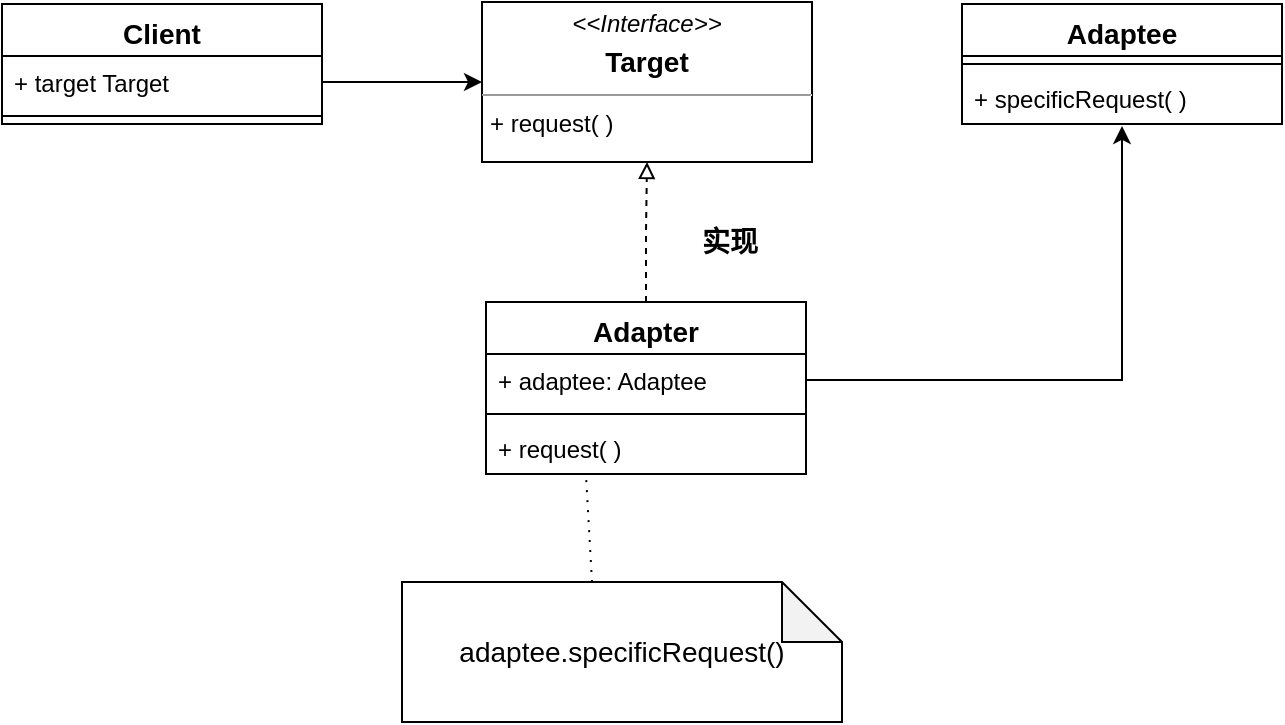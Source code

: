 <mxfile version="15.2.7" type="device"><diagram id="6-2NxLTowSwQEmtmyE0q" name="第 1 页"><mxGraphModel dx="1422" dy="822" grid="1" gridSize="10" guides="1" tooltips="1" connect="1" arrows="1" fold="1" page="1" pageScale="1" pageWidth="827" pageHeight="1169" math="0" shadow="0"><root><mxCell id="0"/><mxCell id="1" parent="0"/><mxCell id="G83sHaLXmRT7DOWBuWum-2" value="Adaptee" style="swimlane;fontStyle=1;align=center;verticalAlign=top;childLayout=stackLayout;horizontal=1;startSize=26;horizontalStack=0;resizeParent=1;resizeParentMax=0;resizeLast=0;collapsible=1;marginBottom=0;fontSize=14;" vertex="1" parent="1"><mxGeometry x="550" y="51" width="160" height="60" as="geometry"/></mxCell><mxCell id="G83sHaLXmRT7DOWBuWum-4" value="" style="line;strokeWidth=1;fillColor=none;align=left;verticalAlign=middle;spacingTop=-1;spacingLeft=3;spacingRight=3;rotatable=0;labelPosition=right;points=[];portConstraint=eastwest;" vertex="1" parent="G83sHaLXmRT7DOWBuWum-2"><mxGeometry y="26" width="160" height="8" as="geometry"/></mxCell><mxCell id="G83sHaLXmRT7DOWBuWum-5" value="+ specificRequest( )" style="text;strokeColor=none;fillColor=none;align=left;verticalAlign=top;spacingLeft=4;spacingRight=4;overflow=hidden;rotatable=0;points=[[0,0.5],[1,0.5]];portConstraint=eastwest;" vertex="1" parent="G83sHaLXmRT7DOWBuWum-2"><mxGeometry y="34" width="160" height="26" as="geometry"/></mxCell><mxCell id="G83sHaLXmRT7DOWBuWum-13" value="Adapter" style="swimlane;fontStyle=1;align=center;verticalAlign=top;childLayout=stackLayout;horizontal=1;startSize=26;horizontalStack=0;resizeParent=1;resizeParentMax=0;resizeLast=0;collapsible=1;marginBottom=0;fontSize=14;" vertex="1" parent="1"><mxGeometry x="312" y="200" width="160" height="86" as="geometry"/></mxCell><mxCell id="G83sHaLXmRT7DOWBuWum-16" value="+ adaptee: Adaptee" style="text;strokeColor=none;fillColor=none;align=left;verticalAlign=top;spacingLeft=4;spacingRight=4;overflow=hidden;rotatable=0;points=[[0,0.5],[1,0.5]];portConstraint=eastwest;" vertex="1" parent="G83sHaLXmRT7DOWBuWum-13"><mxGeometry y="26" width="160" height="26" as="geometry"/></mxCell><mxCell id="G83sHaLXmRT7DOWBuWum-14" value="" style="line;strokeWidth=1;fillColor=none;align=left;verticalAlign=middle;spacingTop=-1;spacingLeft=3;spacingRight=3;rotatable=0;labelPosition=right;points=[];portConstraint=eastwest;" vertex="1" parent="G83sHaLXmRT7DOWBuWum-13"><mxGeometry y="52" width="160" height="8" as="geometry"/></mxCell><mxCell id="G83sHaLXmRT7DOWBuWum-17" value="+ request( )" style="text;strokeColor=none;fillColor=none;align=left;verticalAlign=top;spacingLeft=4;spacingRight=4;overflow=hidden;rotatable=0;points=[[0,0.5],[1,0.5]];portConstraint=eastwest;" vertex="1" parent="G83sHaLXmRT7DOWBuWum-13"><mxGeometry y="60" width="160" height="26" as="geometry"/></mxCell><mxCell id="G83sHaLXmRT7DOWBuWum-22" value="&lt;span style=&quot;text-align: left&quot;&gt;adaptee.specificRequest()&lt;/span&gt;" style="shape=note;whiteSpace=wrap;html=1;backgroundOutline=1;darkOpacity=0.05;fontSize=14;" vertex="1" parent="1"><mxGeometry x="270" y="340" width="220" height="70" as="geometry"/></mxCell><mxCell id="G83sHaLXmRT7DOWBuWum-24" value="" style="endArrow=none;html=1;dashed=1;dashPattern=1 4;fontSize=14;entryX=0.313;entryY=1.077;entryDx=0;entryDy=0;entryPerimeter=0;exitX=0;exitY=0;exitDx=95;exitDy=0;exitPerimeter=0;" edge="1" parent="1" source="G83sHaLXmRT7DOWBuWum-22" target="G83sHaLXmRT7DOWBuWum-17"><mxGeometry width="50" height="50" relative="1" as="geometry"><mxPoint x="260" y="409" as="sourcePoint"/><mxPoint x="330" y="340" as="targetPoint"/></mxGeometry></mxCell><mxCell id="G83sHaLXmRT7DOWBuWum-31" value="&lt;p style=&quot;margin: 0px ; margin-top: 4px ; text-align: center&quot;&gt;&lt;i&gt;&amp;lt;&amp;lt;Interface&amp;gt;&amp;gt;&lt;/i&gt;&lt;/p&gt;&lt;p style=&quot;margin: 4px 0px 0px ; text-align: center ; font-size: 14px&quot;&gt;&lt;b&gt;&lt;font style=&quot;font-size: 14px&quot;&gt;Target&lt;/font&gt;&lt;/b&gt;&lt;/p&gt;&lt;hr size=&quot;1&quot; style=&quot;font-size: 14px&quot;&gt;&lt;p style=&quot;margin: 0px ; margin-left: 4px&quot;&gt;&lt;/p&gt;&lt;p style=&quot;margin: 0px ; margin-left: 4px&quot;&gt;+ request( )&lt;/p&gt;" style="verticalAlign=top;align=left;overflow=fill;fontSize=12;fontFamily=Helvetica;html=1;" vertex="1" parent="1"><mxGeometry x="310" y="50" width="165" height="80" as="geometry"/></mxCell><mxCell id="G83sHaLXmRT7DOWBuWum-32" style="edgeStyle=orthogonalEdgeStyle;rounded=0;orthogonalLoop=1;jettySize=auto;html=1;exitX=0.5;exitY=0;exitDx=0;exitDy=0;entryX=0.5;entryY=1;entryDx=0;entryDy=0;fontSize=14;endArrow=block;endFill=0;dashed=1;" edge="1" parent="1" source="G83sHaLXmRT7DOWBuWum-13" target="G83sHaLXmRT7DOWBuWum-31"><mxGeometry relative="1" as="geometry"/></mxCell><mxCell id="G83sHaLXmRT7DOWBuWum-33" value="&lt;b&gt;实现&lt;/b&gt;" style="text;html=1;strokeColor=none;fillColor=none;align=center;verticalAlign=middle;whiteSpace=wrap;rounded=0;fontSize=14;" vertex="1" parent="1"><mxGeometry x="414" y="160" width="40" height="20" as="geometry"/></mxCell><mxCell id="G83sHaLXmRT7DOWBuWum-34" value="Client" style="swimlane;fontStyle=1;align=center;verticalAlign=top;childLayout=stackLayout;horizontal=1;startSize=26;horizontalStack=0;resizeParent=1;resizeParentMax=0;resizeLast=0;collapsible=1;marginBottom=0;fontSize=14;" vertex="1" parent="1"><mxGeometry x="70" y="51" width="160" height="60" as="geometry"/></mxCell><mxCell id="G83sHaLXmRT7DOWBuWum-37" value="+ target Target" style="text;strokeColor=none;fillColor=none;align=left;verticalAlign=top;spacingLeft=4;spacingRight=4;overflow=hidden;rotatable=0;points=[[0,0.5],[1,0.5]];portConstraint=eastwest;" vertex="1" parent="G83sHaLXmRT7DOWBuWum-34"><mxGeometry y="26" width="160" height="26" as="geometry"/></mxCell><mxCell id="G83sHaLXmRT7DOWBuWum-35" value="" style="line;strokeWidth=1;fillColor=none;align=left;verticalAlign=middle;spacingTop=-1;spacingLeft=3;spacingRight=3;rotatable=0;labelPosition=right;points=[];portConstraint=eastwest;" vertex="1" parent="G83sHaLXmRT7DOWBuWum-34"><mxGeometry y="52" width="160" height="8" as="geometry"/></mxCell><mxCell id="G83sHaLXmRT7DOWBuWum-38" style="edgeStyle=orthogonalEdgeStyle;rounded=0;orthogonalLoop=1;jettySize=auto;html=1;exitX=1;exitY=0.5;exitDx=0;exitDy=0;entryX=0;entryY=0.5;entryDx=0;entryDy=0;fontSize=14;endArrow=classic;endFill=1;" edge="1" parent="1" source="G83sHaLXmRT7DOWBuWum-37" target="G83sHaLXmRT7DOWBuWum-31"><mxGeometry relative="1" as="geometry"/></mxCell><mxCell id="G83sHaLXmRT7DOWBuWum-39" style="edgeStyle=orthogonalEdgeStyle;rounded=0;orthogonalLoop=1;jettySize=auto;html=1;exitX=1;exitY=0.5;exitDx=0;exitDy=0;entryX=0.5;entryY=1.038;entryDx=0;entryDy=0;entryPerimeter=0;fontSize=14;endArrow=classic;endFill=1;" edge="1" parent="1" source="G83sHaLXmRT7DOWBuWum-16" target="G83sHaLXmRT7DOWBuWum-5"><mxGeometry relative="1" as="geometry"/></mxCell></root></mxGraphModel></diagram></mxfile>
